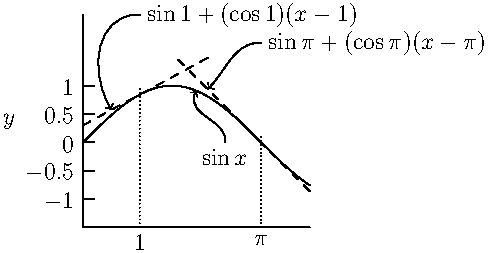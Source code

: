 import graph;
import math;
//defaultpen(fontsize(8pt));
// size(3cm,0);
unitsize(1cm);

real pi=4*atan(1);
real xmin=0;
real xmax=4;

real ymin=-1.5;
real ymax= 1.5;

typedef real r_r(real x);
typedef bool3 r_b3(real x);

void labpath(pair lp, real x0, r_r g, string tex, pair dir)
{
  real m=(g(x0+1e-6)-g(x0-1e-6))/(2e-6);
  pair u=(-m,1)/sqrt(m*m+1);
  pair p0=(x0,g(x0));
  if (p0.y>lp.y) {
    u=-u;
  }

  draw(lp..(lp-0.1*dir)..((x0,g(x0))+0.1*u)..(x0,g(x0)),arrow=Arrow(TeXHead));
  label(tex,lp,dir);
}

real f(real x) { return sin(x); }

bool3 boundf(real x) { real y=f(x);   return ymin <= y && y <= ymax; }

{
  draw(graph(f,cond=boundf,xmin,xmax,operator --));
  pair lp=(2.5,0);
  real x0=2;
  labpath(lp,x0,f,"$\sin x$",S);
}

struct G
{
  real x0;
  string x0tex;
  real x1;
  pair lp;
  pair dir=E;
  string tex;

  real at(real x) {
    return f(x0)+((f(x0+1e-6)-f(x0-1e-6))/(2e-6))*(x-x0);
  }
  bool3 in(real x) {
    real y=at(x);
    return ymin <= y && y <= ymax;
  }
  void draw() {
    draw(graph(at,cond=in,xmin,xmax,operator ..),dashed);
    if (tex != "") {
      labpath(lp,x1,at,tex,dir);
    }
    draw((x0,ymin)--(x0,f(x0)+0.1),dotted);
    label("$"+x0tex+"$",(x0,ymin),S);
  }
};

{
  G g;

  g.x0=1;
  g.x0tex="1";
  g.tex="$\sin "+g.x0tex+"+(\cos "+g.x0tex+") (x-"+g.x0tex+")$";
  g.lp=(1,2.25);
  g.x1=0.5;
  g.draw();
}

{
  G g;
  g.x0=pi;
  g.x0tex="\pi";
  g.tex="$\sin "+g.x0tex+"+(\cos "+g.x0tex+") (x-"+g.x0tex+")$";
  g.lp=(pi,1.75);
  g.x1=2.2;
  g.draw();
}
draw((-xmin,ymin)--(xmax,ymin));
yaxis("$y$",Left,RightTicks(new real[]{-1,-0.5,0,0.5,1}));
